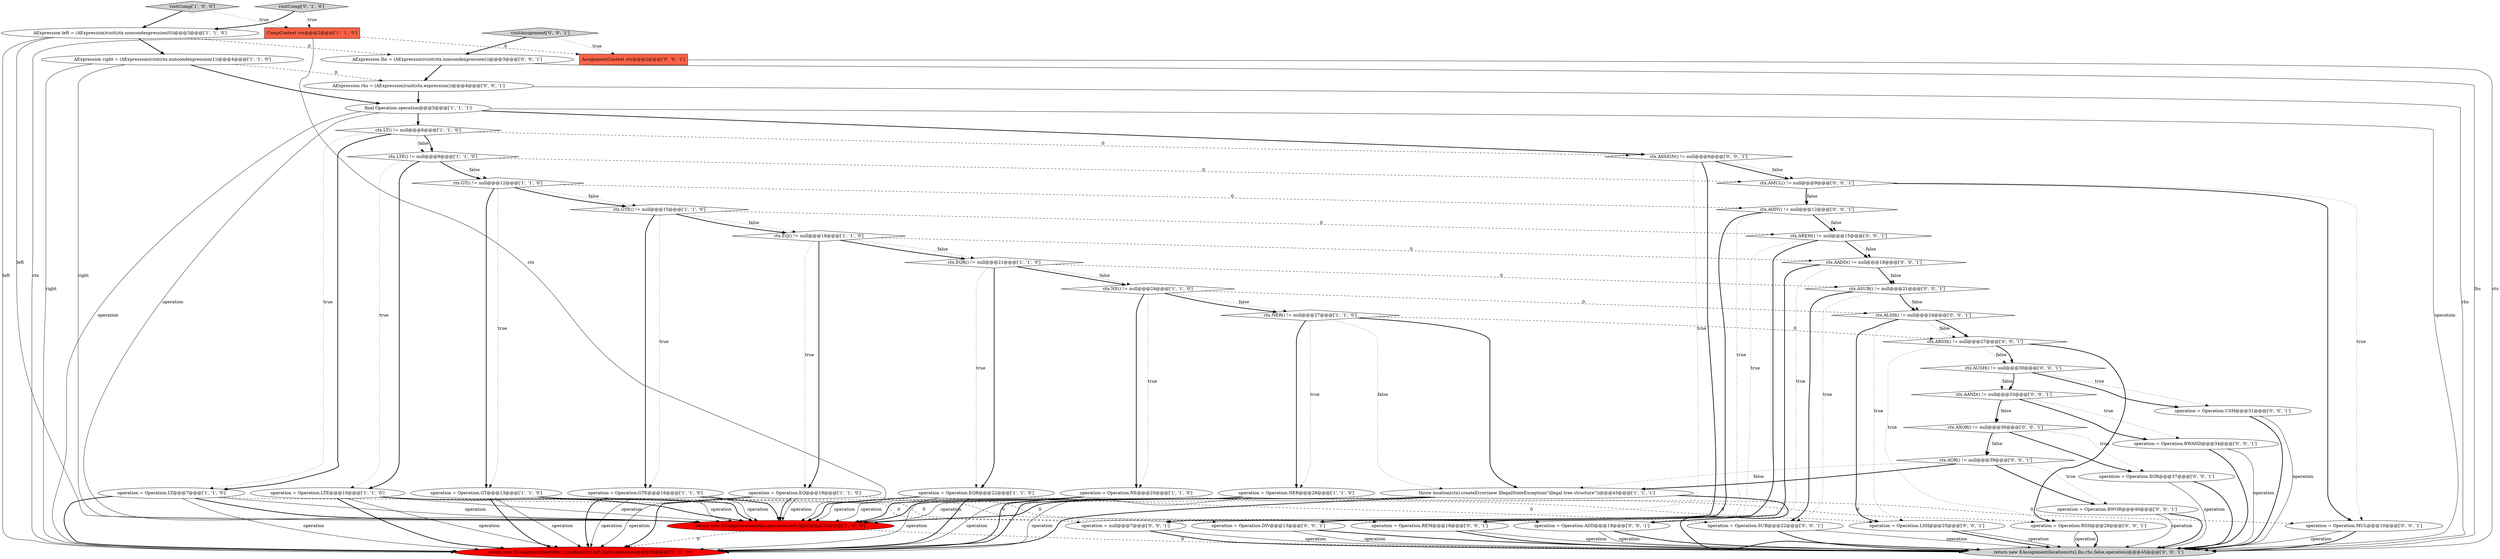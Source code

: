 digraph {
51 [style = filled, label = "ctx.ALSH() != null@@@24@@@['0', '0', '1']", fillcolor = white, shape = diamond image = "AAA0AAABBB3BBB"];
0 [style = filled, label = "operation = Operation.LTE@@@10@@@['1', '1', '0']", fillcolor = white, shape = ellipse image = "AAA0AAABBB1BBB"];
30 [style = filled, label = "AExpression lhs = (AExpression)visit(ctx.noncondexpression())@@@3@@@['0', '0', '1']", fillcolor = white, shape = ellipse image = "AAA0AAABBB3BBB"];
37 [style = filled, label = "operation = Operation.REM@@@16@@@['0', '0', '1']", fillcolor = white, shape = ellipse image = "AAA0AAABBB3BBB"];
38 [style = filled, label = "operation = Operation.RSH@@@28@@@['0', '0', '1']", fillcolor = white, shape = ellipse image = "AAA0AAABBB3BBB"];
17 [style = filled, label = "CompContext ctx@@@2@@@['1', '1', '0']", fillcolor = tomato, shape = box image = "AAA0AAABBB1BBB"];
23 [style = filled, label = "return new EComp(nextIdentifier(),location(ctx),left,right,operation)@@@33@@@['0', '1', '0']", fillcolor = red, shape = ellipse image = "AAA1AAABBB2BBB"];
33 [style = filled, label = "ctx.ARSH() != null@@@27@@@['0', '0', '1']", fillcolor = white, shape = diamond image = "AAA0AAABBB3BBB"];
44 [style = filled, label = "operation = Operation.BWOR@@@40@@@['0', '0', '1']", fillcolor = white, shape = ellipse image = "AAA0AAABBB3BBB"];
21 [style = filled, label = "ctx.NE() != null@@@24@@@['1', '1', '0']", fillcolor = white, shape = diamond image = "AAA0AAABBB1BBB"];
34 [style = filled, label = "ctx.AMUL() != null@@@9@@@['0', '0', '1']", fillcolor = white, shape = diamond image = "AAA0AAABBB3BBB"];
48 [style = filled, label = "operation = Operation.BWAND@@@34@@@['0', '0', '1']", fillcolor = white, shape = ellipse image = "AAA0AAABBB3BBB"];
52 [style = filled, label = "ctx.ASUB() != null@@@21@@@['0', '0', '1']", fillcolor = white, shape = diamond image = "AAA0AAABBB3BBB"];
20 [style = filled, label = "ctx.GT() != null@@@12@@@['1', '1', '0']", fillcolor = white, shape = diamond image = "AAA0AAABBB1BBB"];
41 [style = filled, label = "return new EAssignment(location(ctx),lhs,rhs,false,operation)@@@45@@@['0', '0', '1']", fillcolor = lightgray, shape = ellipse image = "AAA0AAABBB3BBB"];
13 [style = filled, label = "ctx.LTE() != null@@@9@@@['1', '1', '0']", fillcolor = white, shape = diamond image = "AAA0AAABBB1BBB"];
53 [style = filled, label = "operation = Operation.XOR@@@37@@@['0', '0', '1']", fillcolor = white, shape = ellipse image = "AAA0AAABBB3BBB"];
14 [style = filled, label = "operation = Operation.NE@@@25@@@['1', '1', '0']", fillcolor = white, shape = ellipse image = "AAA0AAABBB1BBB"];
47 [style = filled, label = "ctx.ASSIGN() != null@@@6@@@['0', '0', '1']", fillcolor = white, shape = diamond image = "AAA0AAABBB3BBB"];
5 [style = filled, label = "operation = Operation.EQ@@@19@@@['1', '1', '0']", fillcolor = white, shape = ellipse image = "AAA0AAABBB1BBB"];
50 [style = filled, label = "operation = Operation.MUL@@@10@@@['0', '0', '1']", fillcolor = white, shape = ellipse image = "AAA0AAABBB3BBB"];
32 [style = filled, label = "ctx.AADD() != null@@@18@@@['0', '0', '1']", fillcolor = white, shape = diamond image = "AAA0AAABBB3BBB"];
11 [style = filled, label = "ctx.EQR() != null@@@21@@@['1', '1', '0']", fillcolor = white, shape = diamond image = "AAA0AAABBB1BBB"];
15 [style = filled, label = "visitComp['1', '0', '0']", fillcolor = lightgray, shape = diamond image = "AAA0AAABBB1BBB"];
18 [style = filled, label = "operation = Operation.LT@@@7@@@['1', '1', '0']", fillcolor = white, shape = ellipse image = "AAA0AAABBB1BBB"];
6 [style = filled, label = "operation = Operation.GT@@@13@@@['1', '1', '0']", fillcolor = white, shape = ellipse image = "AAA0AAABBB1BBB"];
7 [style = filled, label = "return new EComp(location(ctx),operation,left,right)@@@33@@@['1', '0', '0']", fillcolor = red, shape = ellipse image = "AAA1AAABBB1BBB"];
10 [style = filled, label = "ctx.LT() != null@@@6@@@['1', '1', '0']", fillcolor = white, shape = diamond image = "AAA0AAABBB1BBB"];
12 [style = filled, label = "ctx.GTE() != null@@@15@@@['1', '1', '0']", fillcolor = white, shape = diamond image = "AAA0AAABBB1BBB"];
26 [style = filled, label = "operation = Operation.DIV@@@13@@@['0', '0', '1']", fillcolor = white, shape = ellipse image = "AAA0AAABBB3BBB"];
46 [style = filled, label = "ctx.AXOR() != null@@@36@@@['0', '0', '1']", fillcolor = white, shape = diamond image = "AAA0AAABBB3BBB"];
43 [style = filled, label = "ctx.AUSH() != null@@@30@@@['0', '0', '1']", fillcolor = white, shape = diamond image = "AAA0AAABBB3BBB"];
3 [style = filled, label = "ctx.NER() != null@@@27@@@['1', '1', '0']", fillcolor = white, shape = diamond image = "AAA0AAABBB1BBB"];
2 [style = filled, label = "operation = Operation.GTE@@@16@@@['1', '1', '0']", fillcolor = white, shape = ellipse image = "AAA0AAABBB1BBB"];
31 [style = filled, label = "operation = Operation.LSH@@@25@@@['0', '0', '1']", fillcolor = white, shape = ellipse image = "AAA0AAABBB3BBB"];
27 [style = filled, label = "ctx.AOR() != null@@@39@@@['0', '0', '1']", fillcolor = white, shape = diamond image = "AAA0AAABBB3BBB"];
8 [style = filled, label = "AExpression right = (AExpression)visit(ctx.noncondexpression(1))@@@4@@@['1', '1', '0']", fillcolor = white, shape = ellipse image = "AAA0AAABBB1BBB"];
4 [style = filled, label = "ctx.EQ() != null@@@18@@@['1', '1', '0']", fillcolor = white, shape = diamond image = "AAA0AAABBB1BBB"];
35 [style = filled, label = "visitAssignment['0', '0', '1']", fillcolor = lightgray, shape = diamond image = "AAA0AAABBB3BBB"];
16 [style = filled, label = "throw location(ctx).createError(new IllegalStateException(\"illegal tree structure\"))@@@43@@@['1', '1', '1']", fillcolor = white, shape = ellipse image = "AAA0AAABBB1BBB"];
29 [style = filled, label = "AssignmentContext ctx@@@2@@@['0', '0', '1']", fillcolor = tomato, shape = box image = "AAA0AAABBB3BBB"];
28 [style = filled, label = "ctx.ADIV() != null@@@12@@@['0', '0', '1']", fillcolor = white, shape = diamond image = "AAA0AAABBB3BBB"];
19 [style = filled, label = "final Operation operation@@@5@@@['1', '1', '1']", fillcolor = white, shape = ellipse image = "AAA0AAABBB1BBB"];
25 [style = filled, label = "ctx.AAND() != null@@@33@@@['0', '0', '1']", fillcolor = white, shape = diamond image = "AAA0AAABBB3BBB"];
42 [style = filled, label = "operation = Operation.SUB@@@22@@@['0', '0', '1']", fillcolor = white, shape = ellipse image = "AAA0AAABBB3BBB"];
36 [style = filled, label = "AExpression rhs = (AExpression)visit(ctx.expression())@@@4@@@['0', '0', '1']", fillcolor = white, shape = ellipse image = "AAA0AAABBB3BBB"];
40 [style = filled, label = "operation = Operation.ADD@@@19@@@['0', '0', '1']", fillcolor = white, shape = ellipse image = "AAA0AAABBB3BBB"];
39 [style = filled, label = "ctx.AREM() != null@@@15@@@['0', '0', '1']", fillcolor = white, shape = diamond image = "AAA0AAABBB3BBB"];
1 [style = filled, label = "operation = Operation.EQR@@@22@@@['1', '1', '0']", fillcolor = white, shape = ellipse image = "AAA0AAABBB1BBB"];
9 [style = filled, label = "AExpression left = (AExpression)visit(ctx.noncondexpression(0))@@@3@@@['1', '1', '0']", fillcolor = white, shape = ellipse image = "AAA0AAABBB1BBB"];
45 [style = filled, label = "operation = Operation.USH@@@31@@@['0', '0', '1']", fillcolor = white, shape = ellipse image = "AAA0AAABBB3BBB"];
49 [style = filled, label = "operation = null@@@7@@@['0', '0', '1']", fillcolor = white, shape = ellipse image = "AAA0AAABBB3BBB"];
22 [style = filled, label = "operation = Operation.NER@@@28@@@['1', '1', '0']", fillcolor = white, shape = ellipse image = "AAA0AAABBB1BBB"];
24 [style = filled, label = "visitComp['0', '1', '0']", fillcolor = lightgray, shape = diamond image = "AAA0AAABBB2BBB"];
1->42 [style = dashed, label="0"];
42->41 [style = bold, label=""];
52->51 [style = dotted, label="false"];
51->31 [style = dotted, label="true"];
46->53 [style = dotted, label="true"];
32->52 [style = bold, label=""];
27->44 [style = dotted, label="true"];
11->1 [style = dotted, label="true"];
27->44 [style = bold, label=""];
24->17 [style = dotted, label="true"];
16->7 [style = bold, label=""];
21->3 [style = dotted, label="false"];
30->36 [style = bold, label=""];
19->23 [style = solid, label="operation"];
5->40 [style = dashed, label="0"];
38->41 [style = bold, label=""];
3->16 [style = bold, label=""];
25->48 [style = bold, label=""];
18->49 [style = dashed, label="0"];
19->41 [style = solid, label="operation"];
34->50 [style = bold, label=""];
1->23 [style = bold, label=""];
48->41 [style = solid, label="operation"];
14->7 [style = bold, label=""];
16->41 [style = bold, label=""];
47->49 [style = bold, label=""];
43->25 [style = dotted, label="false"];
2->23 [style = bold, label=""];
12->2 [style = bold, label=""];
42->41 [style = solid, label="operation"];
17->7 [style = solid, label="ctx"];
34->50 [style = dotted, label="true"];
6->26 [style = dashed, label="0"];
53->41 [style = bold, label=""];
10->13 [style = dotted, label="false"];
22->38 [style = dashed, label="0"];
1->7 [style = solid, label="operation"];
47->34 [style = bold, label=""];
18->7 [style = solid, label="operation"];
29->41 [style = solid, label="ctx"];
0->7 [style = solid, label="operation"];
2->23 [style = solid, label="operation"];
9->30 [style = dashed, label="0"];
21->3 [style = bold, label=""];
10->18 [style = dotted, label="true"];
45->41 [style = bold, label=""];
34->28 [style = dotted, label="false"];
19->7 [style = solid, label="operation"];
48->41 [style = bold, label=""];
5->23 [style = bold, label=""];
3->33 [style = dashed, label="0"];
12->2 [style = dotted, label="true"];
25->48 [style = dotted, label="true"];
51->33 [style = dotted, label="false"];
27->16 [style = bold, label=""];
9->8 [style = bold, label=""];
22->23 [style = bold, label=""];
9->7 [style = solid, label="left"];
22->7 [style = bold, label=""];
43->45 [style = bold, label=""];
0->7 [style = bold, label=""];
15->17 [style = dotted, label="true"];
47->49 [style = dotted, label="true"];
26->41 [style = solid, label="operation"];
52->42 [style = bold, label=""];
20->12 [style = dotted, label="false"];
0->23 [style = bold, label=""];
13->0 [style = dotted, label="true"];
15->9 [style = bold, label=""];
36->41 [style = solid, label="rhs"];
2->37 [style = dashed, label="0"];
44->41 [style = bold, label=""];
31->41 [style = bold, label=""];
49->41 [style = bold, label=""];
11->52 [style = dashed, label="0"];
50->41 [style = solid, label="operation"];
6->7 [style = solid, label="operation"];
5->7 [style = bold, label=""];
46->27 [style = dotted, label="false"];
33->38 [style = dotted, label="true"];
52->51 [style = bold, label=""];
18->7 [style = bold, label=""];
6->7 [style = bold, label=""];
13->20 [style = dotted, label="false"];
0->50 [style = dashed, label="0"];
9->23 [style = solid, label="left"];
8->23 [style = solid, label="right"];
50->41 [style = bold, label=""];
2->7 [style = solid, label="operation"];
51->33 [style = bold, label=""];
20->6 [style = dotted, label="true"];
1->23 [style = solid, label="operation"];
53->41 [style = solid, label="operation"];
22->7 [style = solid, label="operation"];
13->0 [style = bold, label=""];
12->39 [style = dashed, label="0"];
14->31 [style = dashed, label="0"];
39->37 [style = bold, label=""];
35->29 [style = dotted, label="true"];
8->7 [style = solid, label="right"];
10->18 [style = bold, label=""];
4->5 [style = dotted, label="true"];
7->23 [style = dashed, label="0"];
5->7 [style = solid, label="operation"];
18->23 [style = bold, label=""];
25->46 [style = dotted, label="false"];
6->23 [style = bold, label=""];
28->39 [style = bold, label=""];
12->4 [style = dotted, label="false"];
37->41 [style = bold, label=""];
11->21 [style = bold, label=""];
30->41 [style = solid, label="lhs"];
49->41 [style = solid, label="operation"];
52->42 [style = dotted, label="true"];
19->10 [style = bold, label=""];
28->26 [style = bold, label=""];
16->23 [style = bold, label=""];
17->23 [style = solid, label="ctx"];
8->36 [style = dashed, label="0"];
1->7 [style = bold, label=""];
31->41 [style = solid, label="operation"];
11->21 [style = dotted, label="false"];
34->28 [style = bold, label=""];
26->41 [style = bold, label=""];
39->37 [style = dotted, label="true"];
19->47 [style = bold, label=""];
14->23 [style = bold, label=""];
10->13 [style = bold, label=""];
33->43 [style = dotted, label="false"];
32->40 [style = bold, label=""];
39->32 [style = bold, label=""];
33->43 [style = bold, label=""];
18->23 [style = solid, label="operation"];
7->41 [style = dashed, label="0"];
35->30 [style = bold, label=""];
3->16 [style = dotted, label="false"];
4->5 [style = bold, label=""];
13->34 [style = dashed, label="0"];
24->9 [style = bold, label=""];
36->19 [style = bold, label=""];
21->14 [style = bold, label=""];
28->39 [style = dotted, label="false"];
0->23 [style = solid, label="operation"];
5->23 [style = solid, label="operation"];
11->1 [style = bold, label=""];
27->16 [style = dotted, label="false"];
14->7 [style = solid, label="operation"];
8->19 [style = bold, label=""];
20->28 [style = dashed, label="0"];
46->53 [style = bold, label=""];
37->41 [style = solid, label="operation"];
44->41 [style = solid, label="operation"];
20->6 [style = bold, label=""];
25->46 [style = bold, label=""];
39->32 [style = dotted, label="false"];
32->40 [style = dotted, label="true"];
17->29 [style = dashed, label="0"];
14->23 [style = solid, label="operation"];
3->22 [style = bold, label=""];
45->41 [style = solid, label="operation"];
4->11 [style = dotted, label="false"];
40->41 [style = solid, label="operation"];
4->32 [style = dashed, label="0"];
22->23 [style = solid, label="operation"];
32->52 [style = dotted, label="false"];
12->4 [style = bold, label=""];
43->45 [style = dotted, label="true"];
47->34 [style = dotted, label="false"];
6->23 [style = solid, label="operation"];
28->26 [style = dotted, label="true"];
46->27 [style = bold, label=""];
20->12 [style = bold, label=""];
40->41 [style = bold, label=""];
21->14 [style = dotted, label="true"];
3->22 [style = dotted, label="true"];
21->51 [style = dashed, label="0"];
33->38 [style = bold, label=""];
38->41 [style = solid, label="operation"];
2->7 [style = bold, label=""];
51->31 [style = bold, label=""];
43->25 [style = bold, label=""];
4->11 [style = bold, label=""];
10->47 [style = dashed, label="0"];
13->20 [style = bold, label=""];
}
